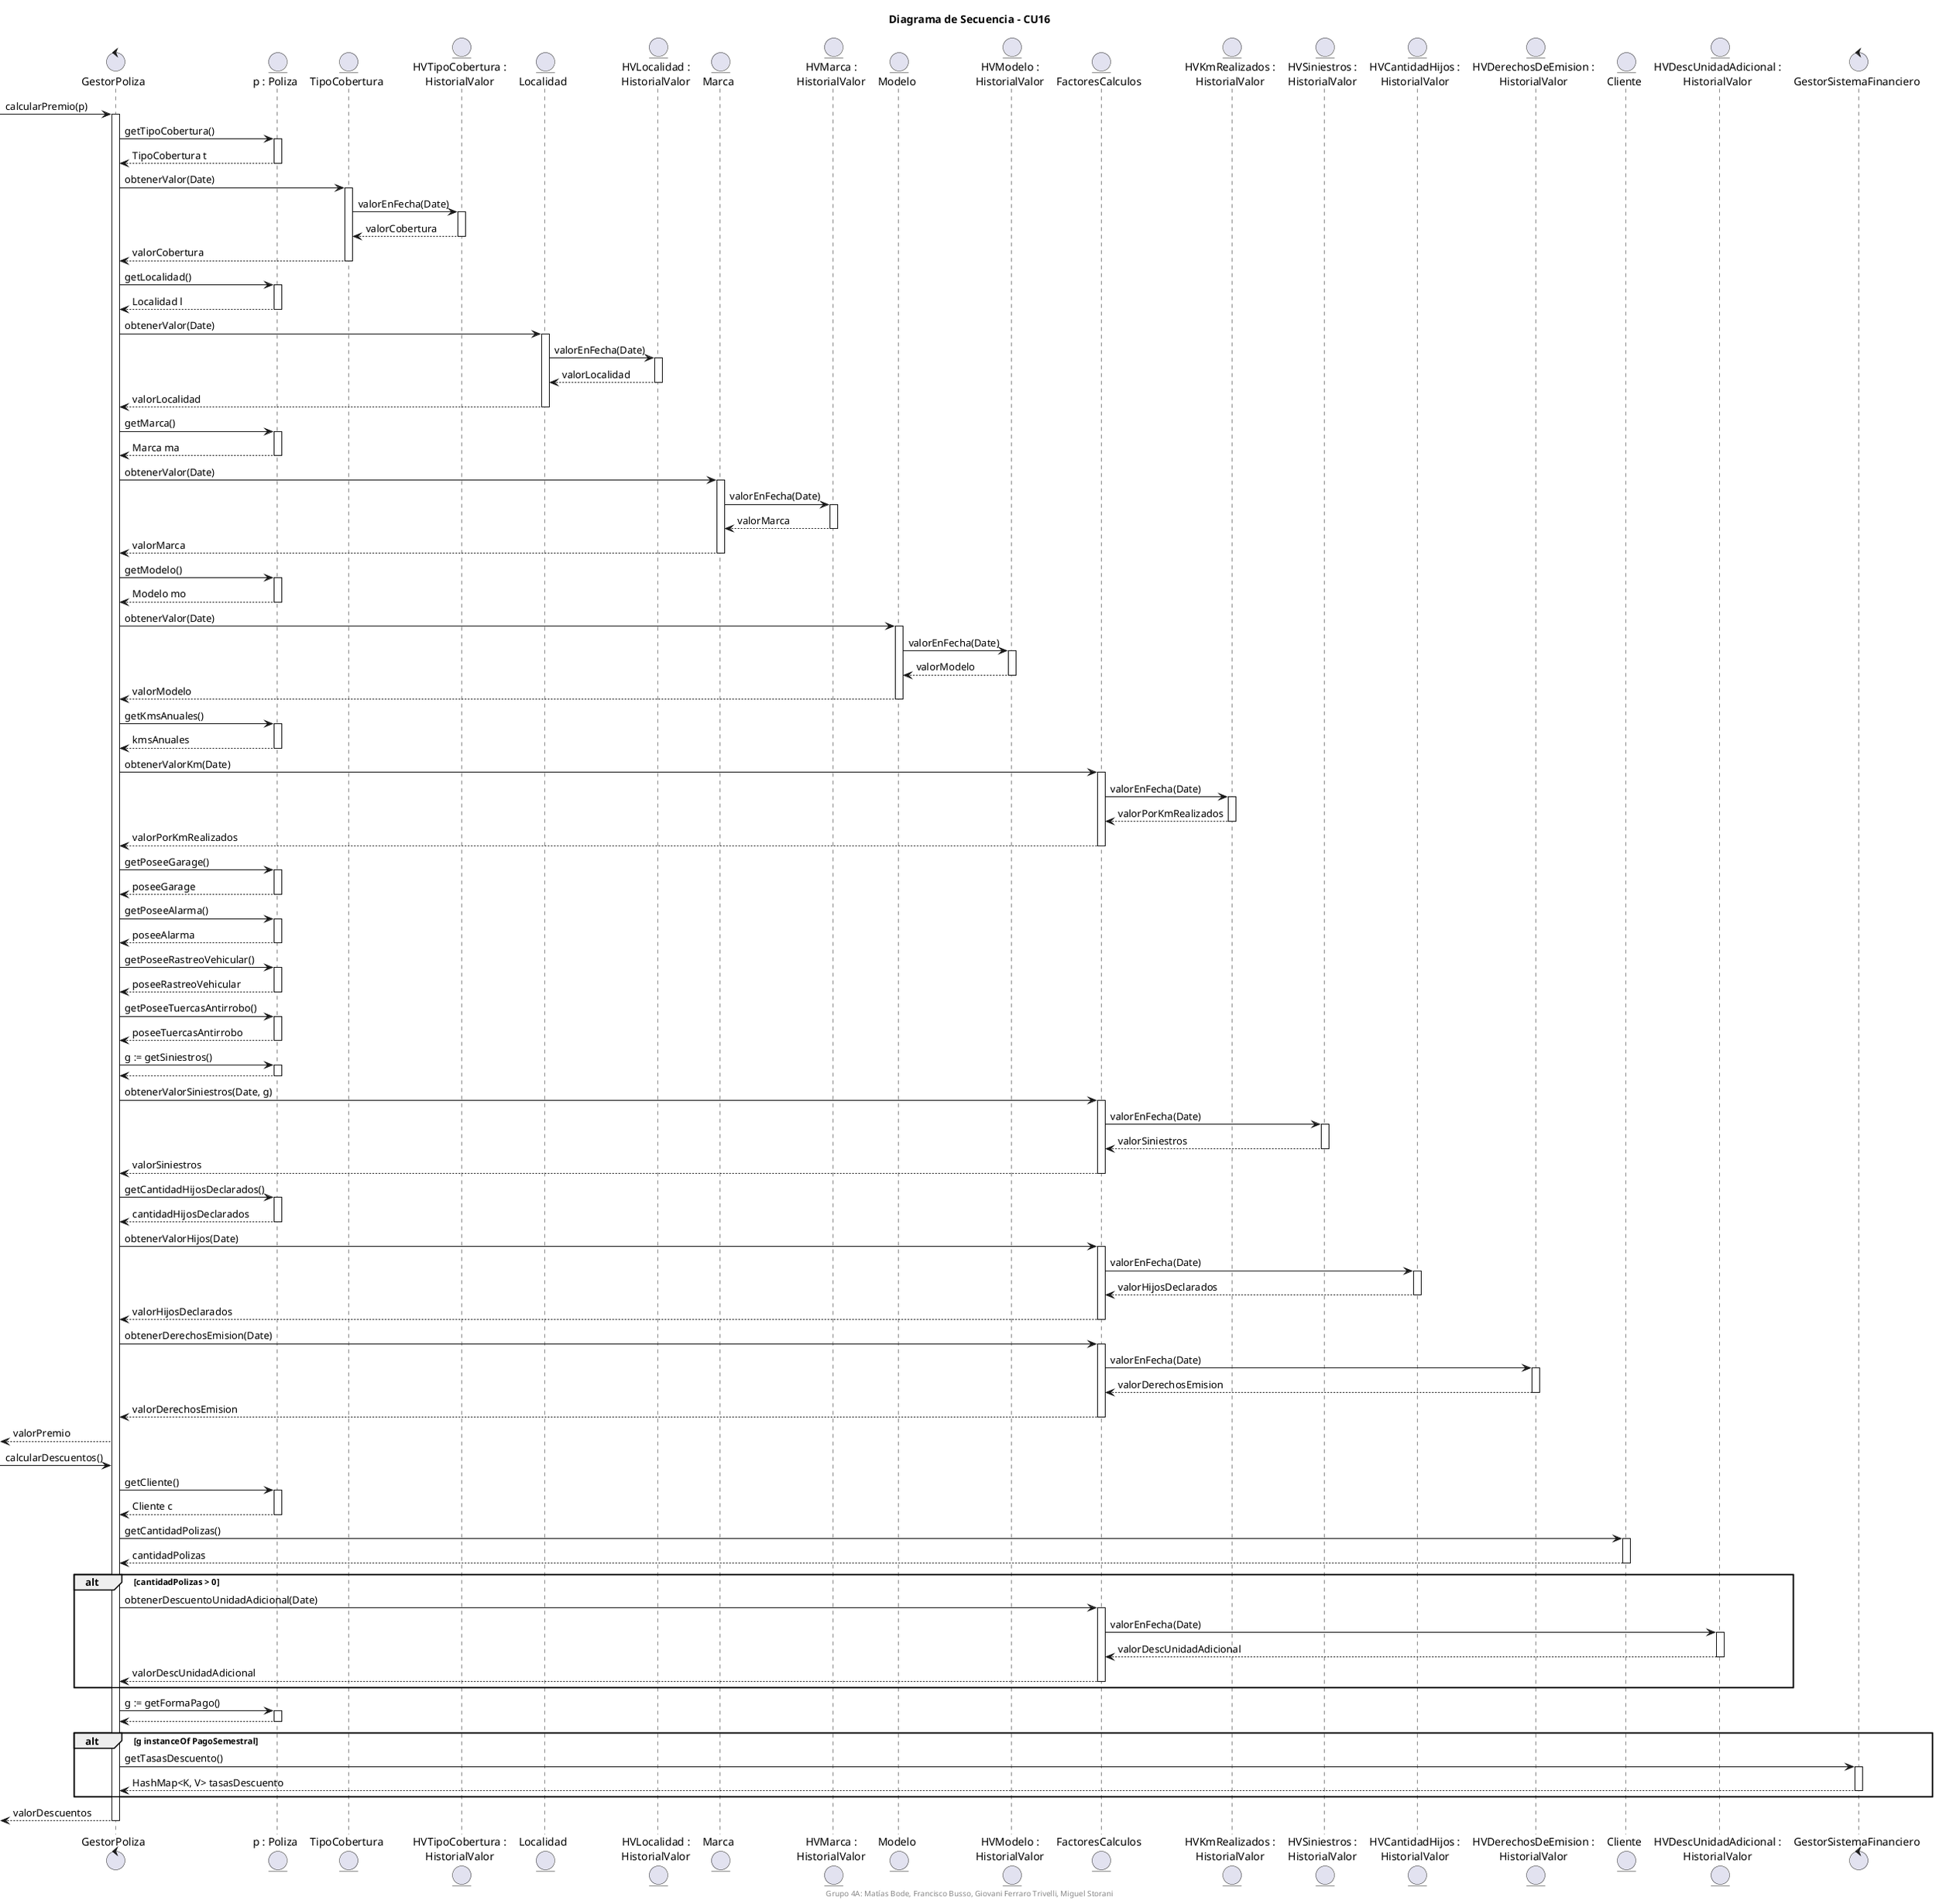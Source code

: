 @startuml

' diagrama de clases - crear clase marca, realizar relacion con sistemafinanciero '

title Diagrama de Secuencia - CU16
center footer Grupo 4A: Matías Bode, Francisco Busso, Giovani Ferraro Trivelli, Miguel Storani


control "GestorPoliza" as GPoliza

-> GPoliza : calcularPremio(p)

entity "p : Poliza" as Poliza
activate GPoliza
GPoliza -> Poliza : getTipoCobertura()
activate Poliza
GPoliza <-- Poliza : TipoCobertura t
deactivate Poliza

entity TipoCobertura
GPoliza -> TipoCobertura : obtenerValor(Date)

entity "HVTipoCobertura :\nHistorialValor" as HVC
activate TipoCobertura
TipoCobertura -> HVC : valorEnFecha(Date)
activate HVC
TipoCobertura <-- HVC : valorCobertura
deactivate HVC

GPoliza <-- TipoCobertura : valorCobertura
deactivate TipoCobertura

GPoliza -> Poliza : getLocalidad()
activate Poliza
GPoliza <-- Poliza : Localidad l
deactivate Poliza

entity Localidad
GPoliza -> Localidad : obtenerValor(Date)

entity "HVLocalidad :\nHistorialValor" as HVL
activate Localidad
Localidad -> HVL : valorEnFecha(Date)
activate HVL
Localidad <-- HVL : valorLocalidad
deactivate HVL

GPoliza <-- Localidad : valorLocalidad
deactivate Localidad

GPoliza -> Poliza : getMarca()
activate Poliza
GPoliza <-- Poliza : Marca ma
deactivate Poliza

entity Marca
GPoliza -> Marca : obtenerValor(Date)
entity "HVMarca :\nHistorialValor" as HVMa
activate Marca
Marca -> HVMa : valorEnFecha(Date)
activate HVMa
Marca <-- HVMa : valorMarca
deactivate HVMa

GPoliza <-- Marca : valorMarca
deactivate Marca

GPoliza -> Poliza : getModelo()
activate Poliza
GPoliza <-- Poliza : Modelo mo
deactivate Poliza

entity Modelo
GPoliza -> Modelo : obtenerValor(Date)
entity "HVModelo :\nHistorialValor" as HVMo
activate Modelo
Modelo -> HVMo : valorEnFecha(Date)
activate HVMo
Modelo <-- HVMo : valorModelo
deactivate HVMo

GPoliza <-- Modelo : valorModelo
deactivate Modelo

GPoliza -> Poliza : getKmsAnuales()
activate Poliza
GPoliza <-- Poliza : kmsAnuales
deactivate Poliza

entity FactoresCalculos
GPoliza -> FactoresCalculos : obtenerValorKm(Date)
entity "HVKmRealizados :\nHistorialValor" as HVKm
activate FactoresCalculos
FactoresCalculos -> HVKm : valorEnFecha(Date)
activate HVKm
FactoresCalculos <-- HVKm : valorPorKmRealizados
deactivate HVKm
GPoliza <-- FactoresCalculos : valorPorKmRealizados
deactivate FactoresCalculos

GPoliza -> Poliza : getPoseeGarage()
activate Poliza
GPoliza <-- Poliza : poseeGarage
deactivate Poliza
GPoliza -> Poliza : getPoseeAlarma()
activate Poliza
GPoliza <-- Poliza : poseeAlarma
deactivate Poliza
GPoliza -> Poliza : getPoseeRastreoVehicular()
activate Poliza
GPoliza <-- Poliza : poseeRastreoVehicular
deactivate Poliza
GPoliza -> Poliza : getPoseeTuercasAntirrobo()
activate Poliza
GPoliza <-- Poliza : poseeTuercasAntirrobo
deactivate Poliza

GPoliza -> Poliza : g := getSiniestros()
activate Poliza
GPoliza <-- Poliza
deactivate Poliza

entity "HVSiniestros :\nHistorialValor" as HVS
GPoliza -> FactoresCalculos : obtenerValorSiniestros(Date, g)
activate FactoresCalculos
FactoresCalculos -> HVS : valorEnFecha(Date)
activate HVS
FactoresCalculos <-- HVS : valorSiniestros
deactivate HVS
GPoliza <-- FactoresCalculos : valorSiniestros
deactivate FactoresCalculos

GPoliza -> Poliza : getCantidadHijosDeclarados()
activate Poliza
GPoliza <-- Poliza : cantidadHijosDeclarados
deactivate Poliza

entity "HVCantidadHijos :\nHistorialValor" as HVH
GPoliza -> FactoresCalculos : obtenerValorHijos(Date)
activate FactoresCalculos
FactoresCalculos -> HVH : valorEnFecha(Date)
activate HVH
FactoresCalculos <-- HVH : valorHijosDeclarados
deactivate HVH
GPoliza <-- FactoresCalculos : valorHijosDeclarados
deactivate FactoresCalculos

entity "HVDerechosDeEmision :\nHistorialValor" as HVD
GPoliza -> FactoresCalculos : obtenerDerechosEmision(Date)
activate FactoresCalculos
FactoresCalculos -> HVD : valorEnFecha(Date)
activate HVD
FactoresCalculos <-- HVD : valorDerechosEmision
deactivate HVD
GPoliza <-- FactoresCalculos : valorDerechosEmision
deactivate FactoresCalculos
<-- GPoliza : valorPremio
deactivate Poliza

entity Cliente
-> GPoliza : calcularDescuentos()
GPoliza -> Poliza : getCliente()
activate Poliza
GPoliza <-- Poliza : Cliente c
deactivate Poliza
GPoliza -> Cliente : getCantidadPolizas()
activate Cliente
GPoliza <-- Cliente : cantidadPolizas
deactivate Cliente

alt cantidadPolizas > 0

entity "HVDescUnidadAdicional :\nHistorialValor" as HVUA
GPoliza -> FactoresCalculos : obtenerDescuentoUnidadAdicional(Date)
activate FactoresCalculos
FactoresCalculos -> HVUA : valorEnFecha(Date)
activate HVUA
FactoresCalculos <-- HVUA : valorDescUnidadAdicional
deactivate HVUA
GPoliza <-- FactoresCalculos : valorDescUnidadAdicional
deactivate FactoresCalculos

end

GPoliza -> Poliza : g := getFormaPago()
activate Poliza
GPoliza <-- Poliza
deactivate Poliza

alt g instanceOf PagoSemestral
control GestorSistemaFinanciero

GPoliza -> GestorSistemaFinanciero : getTasasDescuento()
activate GestorSistemaFinanciero
GPoliza <-- GestorSistemaFinanciero : HashMap<K, V> tasasDescuento
deactivate GestorSistemaFinanciero

end

<-- GPoliza : valorDescuentos
deactivate GPoliza

@enduml
